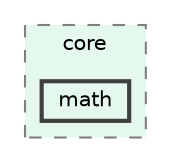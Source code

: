 digraph "Lys/src/Lys/core/math"
{
 // LATEX_PDF_SIZE
  bgcolor="transparent";
  edge [fontname=Helvetica,fontsize=10,labelfontname=Helvetica,labelfontsize=10];
  node [fontname=Helvetica,fontsize=10,shape=box,height=0.2,width=0.4];
  compound=true
  subgraph clusterdir_255dd73c5e627e1fd2080898e0342d0d {
    graph [ bgcolor="#e4f8ee", pencolor="grey50", label="core", fontname=Helvetica,fontsize=10 style="filled,dashed", URL="dir_255dd73c5e627e1fd2080898e0342d0d.html",tooltip=""]
  dir_053f3858eac65fdfcf4e4b74fea589fa [label="math", fillcolor="#e4f8ee", color="grey25", style="filled,bold", URL="dir_053f3858eac65fdfcf4e4b74fea589fa.html",tooltip=""];
  }
}
